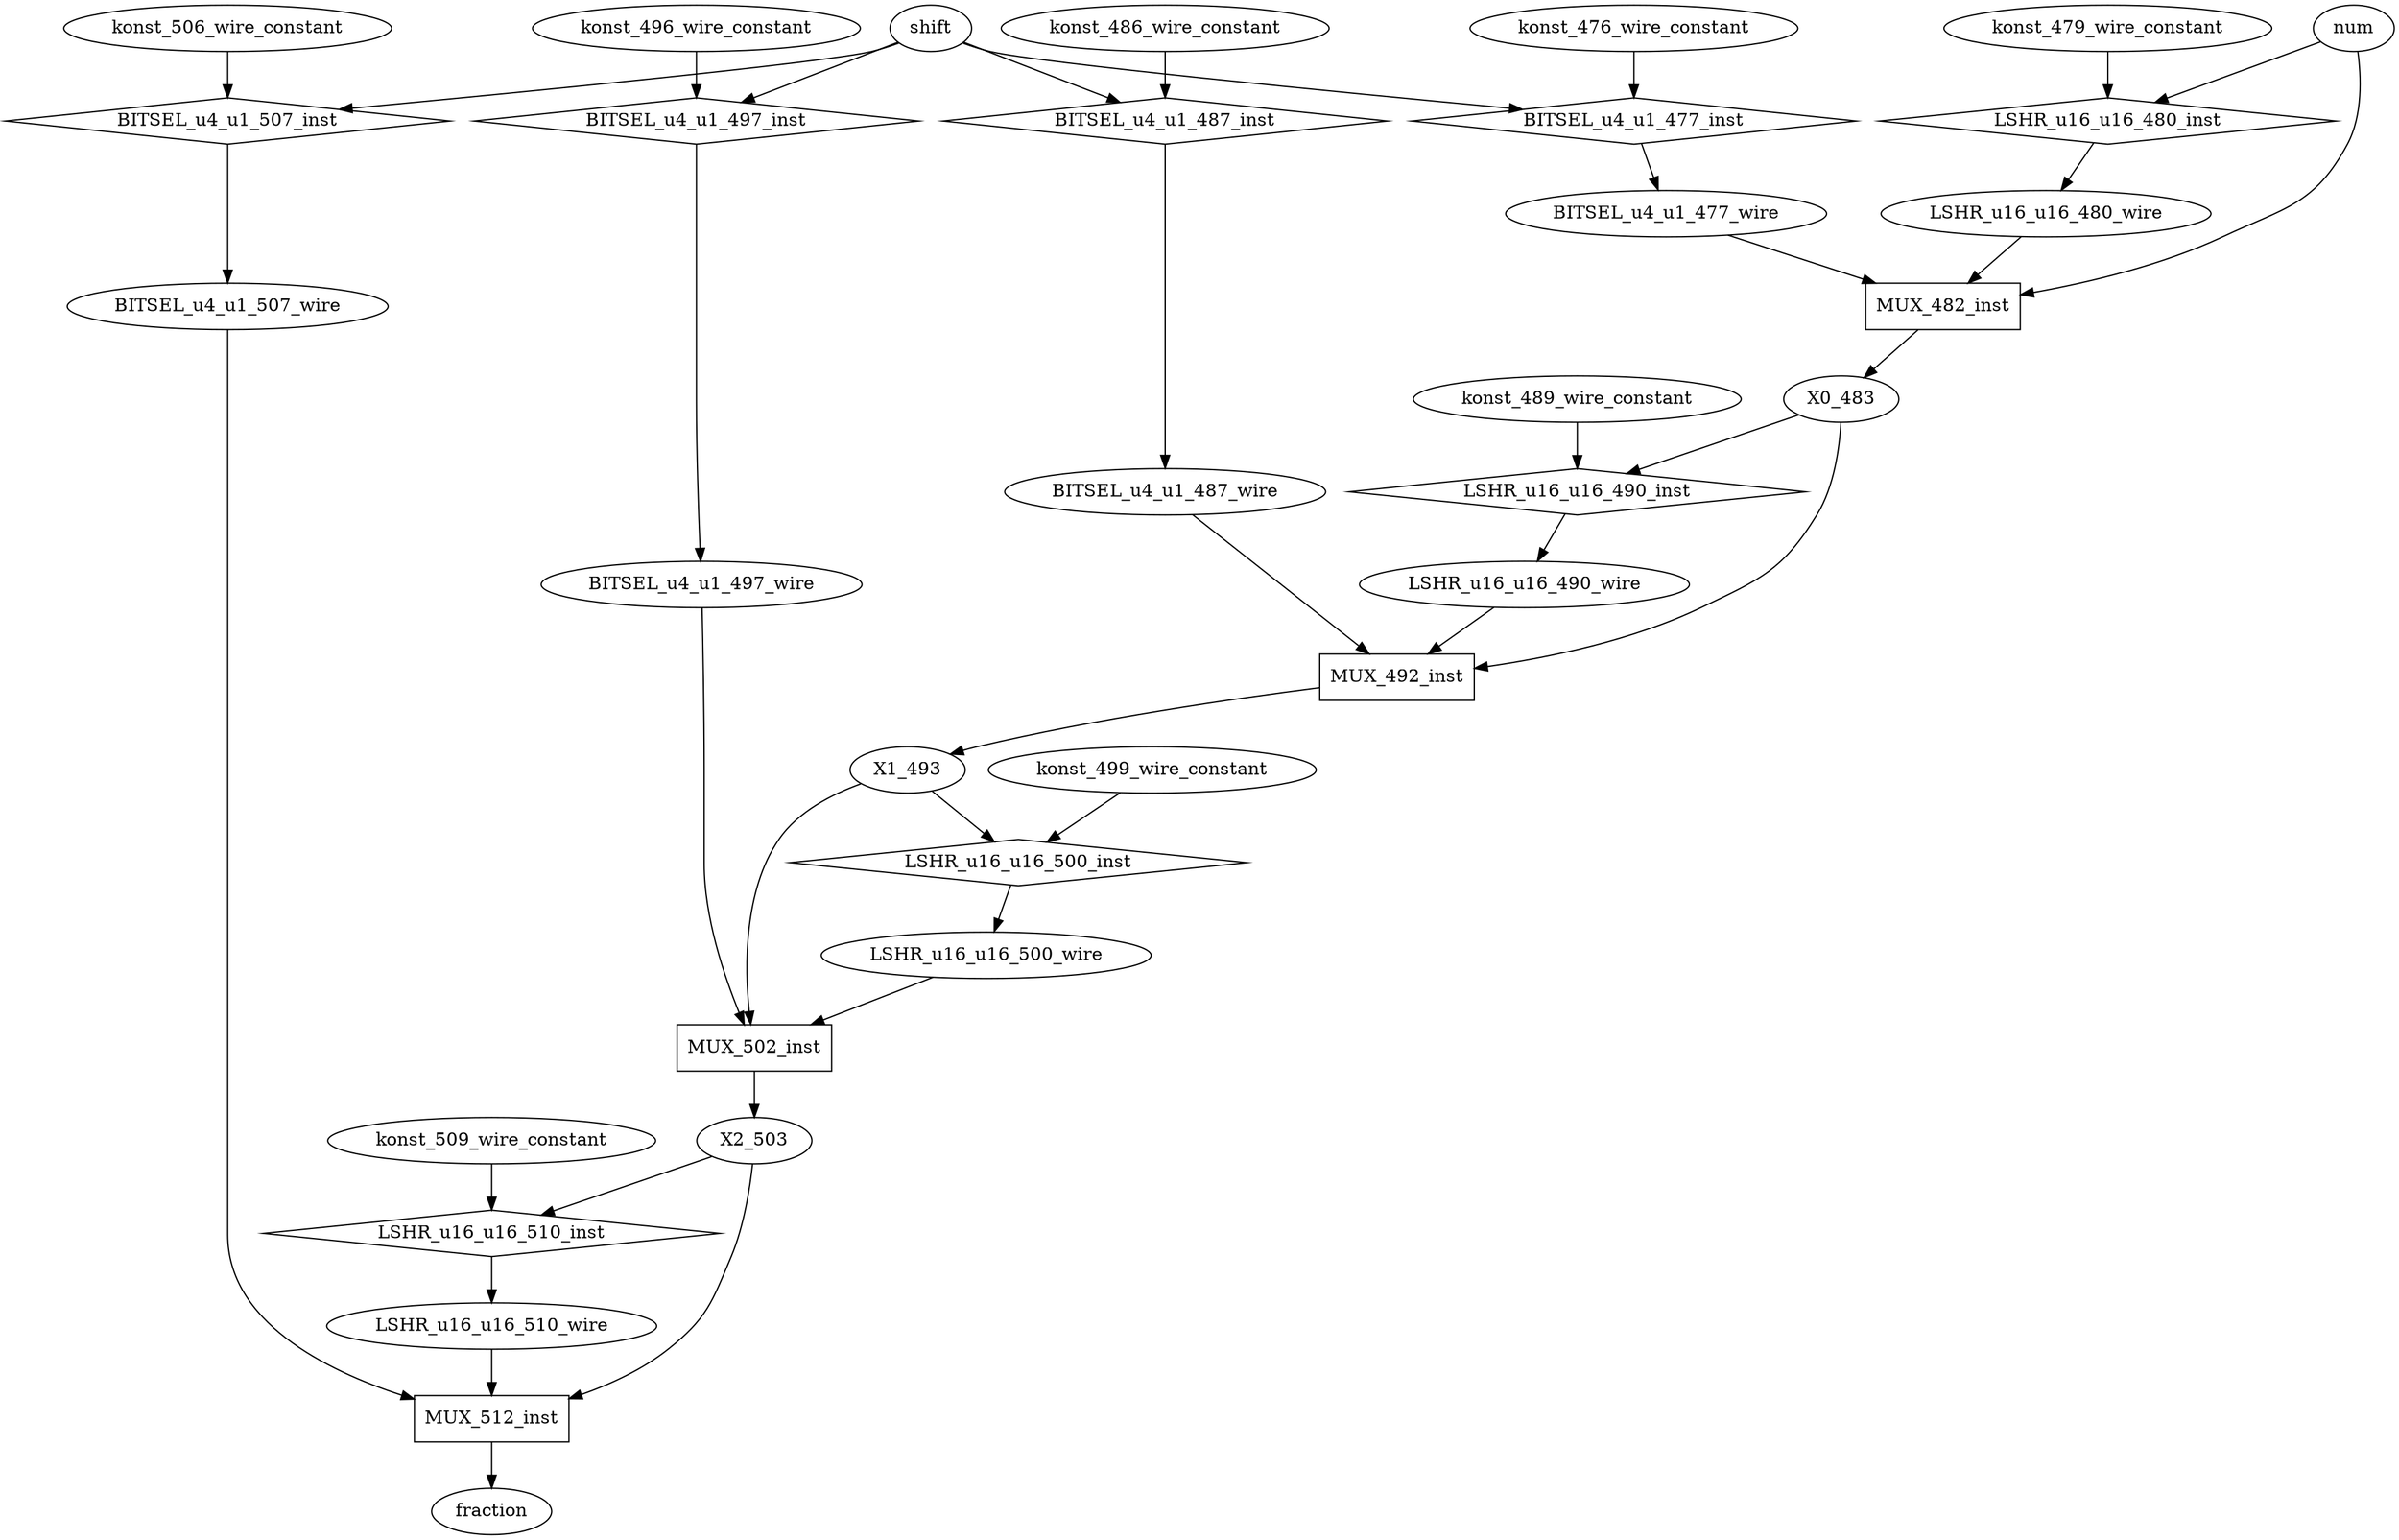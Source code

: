 digraph data_path {
  BITSEL_u4_u1_477_wire [shape=ellipse];
  BITSEL_u4_u1_487_wire [shape=ellipse];
  BITSEL_u4_u1_497_wire [shape=ellipse];
  BITSEL_u4_u1_507_wire [shape=ellipse];
  LSHR_u16_u16_480_wire [shape=ellipse];
  LSHR_u16_u16_490_wire [shape=ellipse];
  LSHR_u16_u16_500_wire [shape=ellipse];
  LSHR_u16_u16_510_wire [shape=ellipse];
  X0_483 [shape=ellipse];
  X1_493 [shape=ellipse];
  X2_503 [shape=ellipse];
  konst_476_wire_constant [shape=ellipse];
  konst_479_wire_constant [shape=ellipse];
  konst_486_wire_constant [shape=ellipse];
  konst_489_wire_constant [shape=ellipse];
  konst_496_wire_constant [shape=ellipse];
  konst_499_wire_constant [shape=ellipse];
  konst_506_wire_constant [shape=ellipse];
  konst_509_wire_constant [shape=ellipse];
  BITSEL_u4_u1_477_inst [shape=diamond];
shift  -> BITSEL_u4_u1_477_inst;
konst_476_wire_constant  -> BITSEL_u4_u1_477_inst;
BITSEL_u4_u1_477_inst -> BITSEL_u4_u1_477_wire;
  BITSEL_u4_u1_487_inst [shape=diamond];
shift  -> BITSEL_u4_u1_487_inst;
konst_486_wire_constant  -> BITSEL_u4_u1_487_inst;
BITSEL_u4_u1_487_inst -> BITSEL_u4_u1_487_wire;
  BITSEL_u4_u1_497_inst [shape=diamond];
shift  -> BITSEL_u4_u1_497_inst;
konst_496_wire_constant  -> BITSEL_u4_u1_497_inst;
BITSEL_u4_u1_497_inst -> BITSEL_u4_u1_497_wire;
  BITSEL_u4_u1_507_inst [shape=diamond];
shift  -> BITSEL_u4_u1_507_inst;
konst_506_wire_constant  -> BITSEL_u4_u1_507_inst;
BITSEL_u4_u1_507_inst -> BITSEL_u4_u1_507_wire;
  LSHR_u16_u16_480_inst [shape=diamond];
num  -> LSHR_u16_u16_480_inst;
konst_479_wire_constant  -> LSHR_u16_u16_480_inst;
LSHR_u16_u16_480_inst -> LSHR_u16_u16_480_wire;
  LSHR_u16_u16_490_inst [shape=diamond];
X0_483  -> LSHR_u16_u16_490_inst;
konst_489_wire_constant  -> LSHR_u16_u16_490_inst;
LSHR_u16_u16_490_inst -> LSHR_u16_u16_490_wire;
  LSHR_u16_u16_500_inst [shape=diamond];
X1_493  -> LSHR_u16_u16_500_inst;
konst_499_wire_constant  -> LSHR_u16_u16_500_inst;
LSHR_u16_u16_500_inst -> LSHR_u16_u16_500_wire;
  LSHR_u16_u16_510_inst [shape=diamond];
X2_503  -> LSHR_u16_u16_510_inst;
konst_509_wire_constant  -> LSHR_u16_u16_510_inst;
LSHR_u16_u16_510_inst -> LSHR_u16_u16_510_wire;
  MUX_482_inst [shape=rectangle];
BITSEL_u4_u1_477_wire  -> MUX_482_inst;
LSHR_u16_u16_480_wire  -> MUX_482_inst;
num  -> MUX_482_inst;
MUX_482_inst -> X0_483;
  MUX_492_inst [shape=rectangle];
BITSEL_u4_u1_487_wire  -> MUX_492_inst;
LSHR_u16_u16_490_wire  -> MUX_492_inst;
X0_483  -> MUX_492_inst;
MUX_492_inst -> X1_493;
  MUX_502_inst [shape=rectangle];
BITSEL_u4_u1_497_wire  -> MUX_502_inst;
LSHR_u16_u16_500_wire  -> MUX_502_inst;
X1_493  -> MUX_502_inst;
MUX_502_inst -> X2_503;
  MUX_512_inst [shape=rectangle];
BITSEL_u4_u1_507_wire  -> MUX_512_inst;
LSHR_u16_u16_510_wire  -> MUX_512_inst;
X2_503  -> MUX_512_inst;
MUX_512_inst -> fraction;
}
